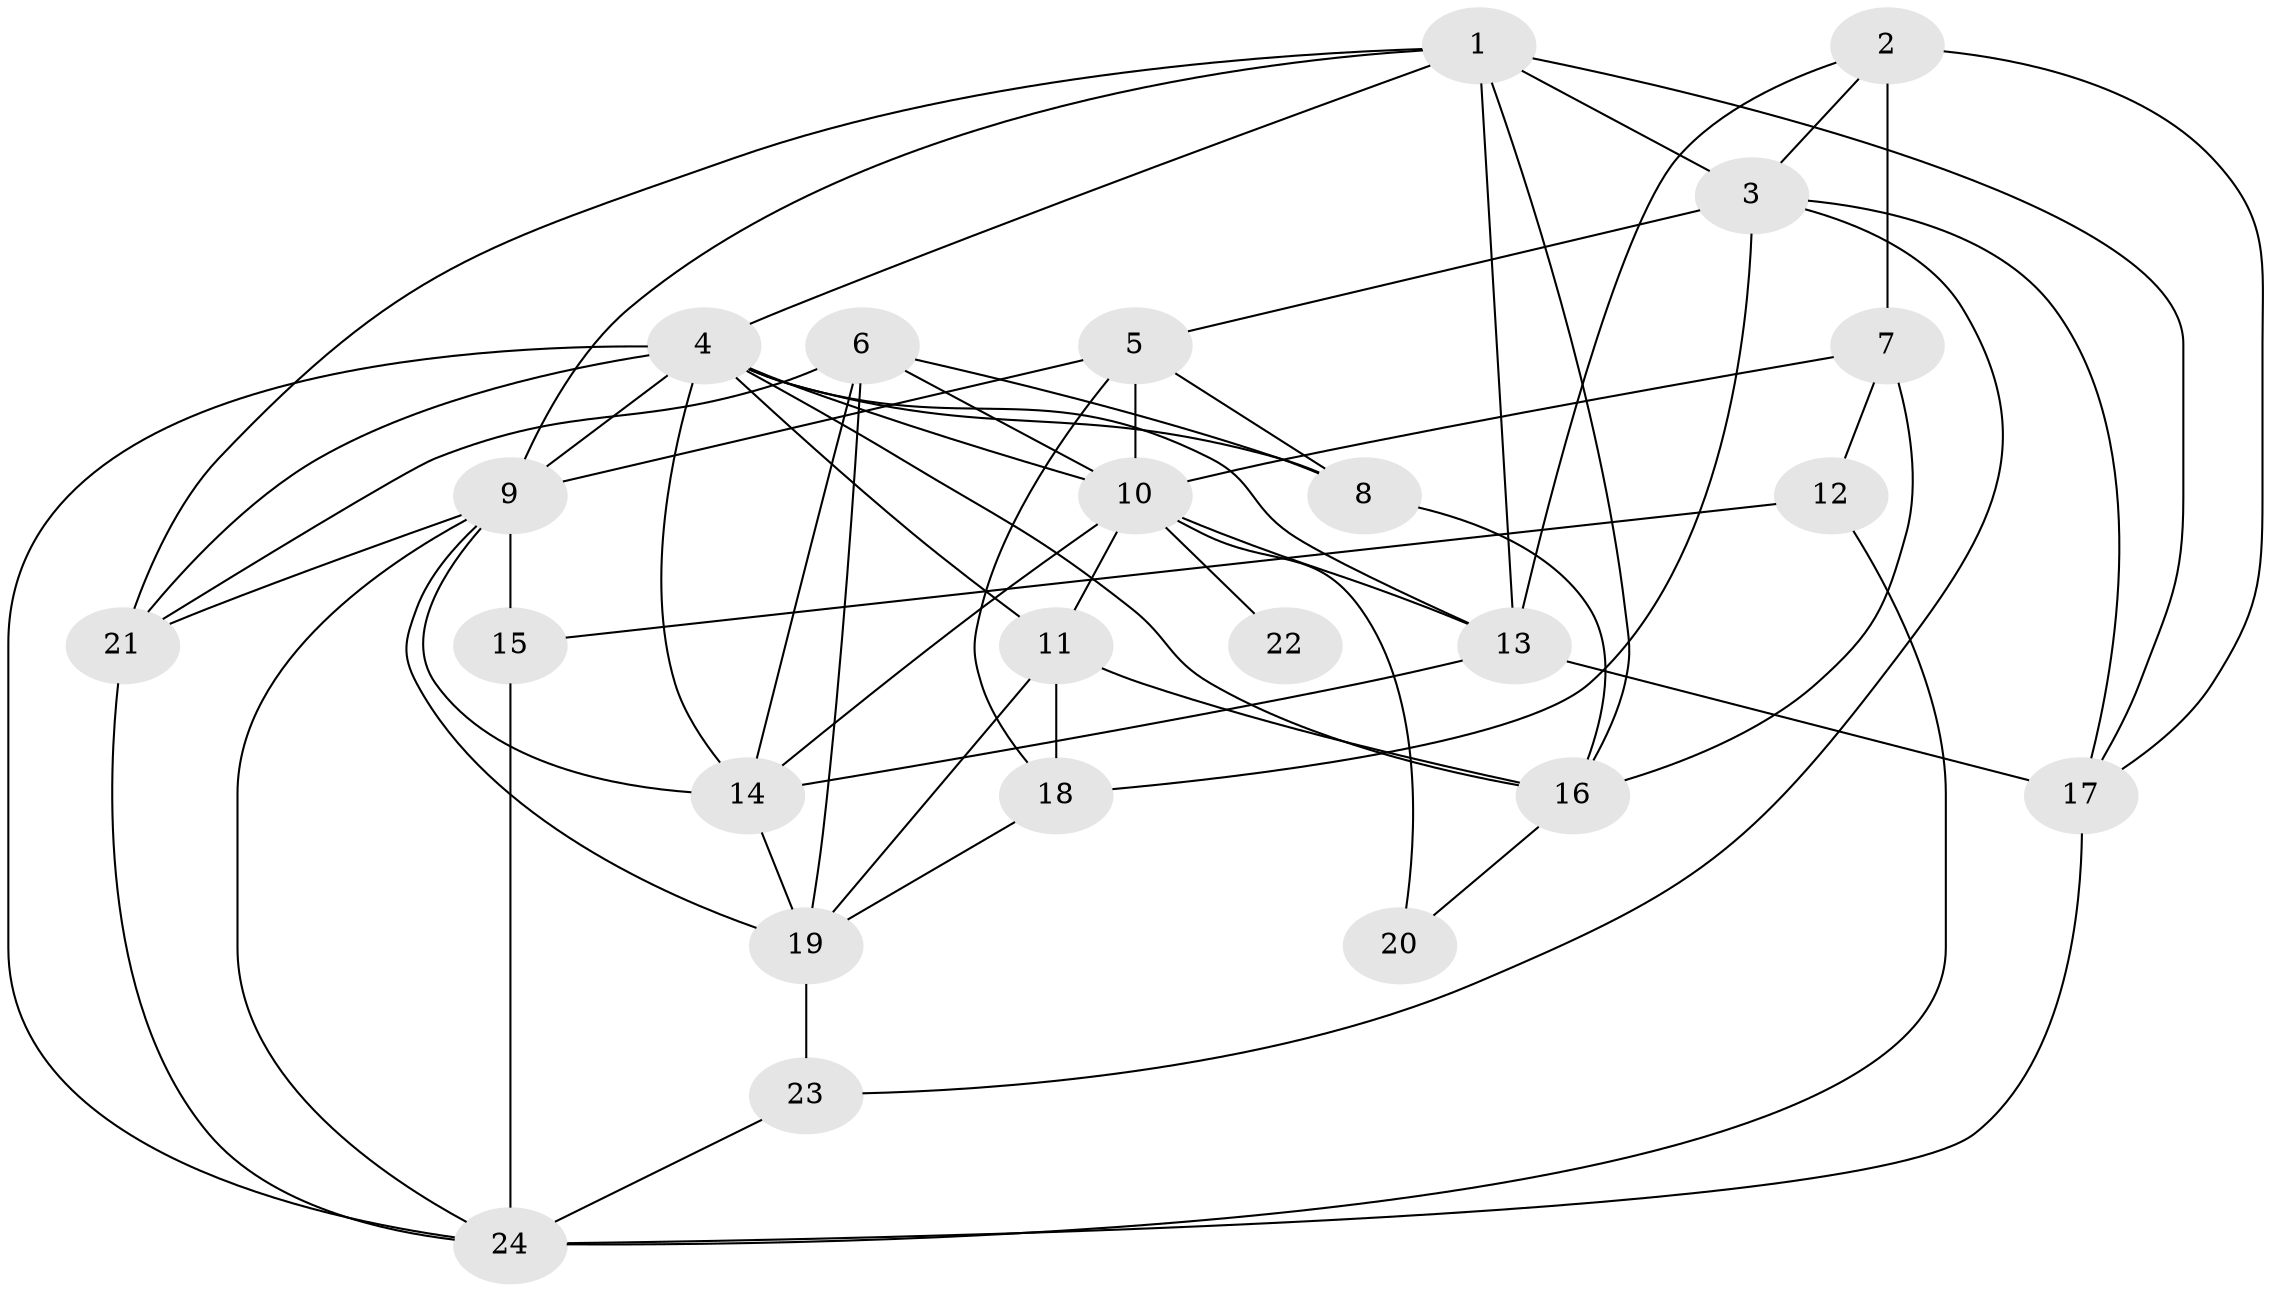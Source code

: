 // original degree distribution, {3: 0.26666666666666666, 4: 0.3, 2: 0.15, 9: 0.016666666666666666, 6: 0.08333333333333333, 7: 0.06666666666666667, 5: 0.11666666666666667}
// Generated by graph-tools (version 1.1) at 2025/37/03/04/25 23:37:14]
// undirected, 24 vertices, 62 edges
graph export_dot {
  node [color=gray90,style=filled];
  1;
  2;
  3;
  4;
  5;
  6;
  7;
  8;
  9;
  10;
  11;
  12;
  13;
  14;
  15;
  16;
  17;
  18;
  19;
  20;
  21;
  22;
  23;
  24;
  1 -- 3 [weight=1.0];
  1 -- 4 [weight=1.0];
  1 -- 9 [weight=1.0];
  1 -- 13 [weight=1.0];
  1 -- 16 [weight=1.0];
  1 -- 17 [weight=1.0];
  1 -- 21 [weight=1.0];
  2 -- 3 [weight=1.0];
  2 -- 7 [weight=2.0];
  2 -- 13 [weight=1.0];
  2 -- 17 [weight=2.0];
  3 -- 5 [weight=2.0];
  3 -- 17 [weight=1.0];
  3 -- 18 [weight=1.0];
  3 -- 23 [weight=1.0];
  4 -- 8 [weight=1.0];
  4 -- 9 [weight=1.0];
  4 -- 10 [weight=1.0];
  4 -- 11 [weight=1.0];
  4 -- 13 [weight=1.0];
  4 -- 14 [weight=1.0];
  4 -- 16 [weight=2.0];
  4 -- 21 [weight=2.0];
  4 -- 24 [weight=2.0];
  5 -- 8 [weight=1.0];
  5 -- 9 [weight=2.0];
  5 -- 10 [weight=1.0];
  5 -- 18 [weight=1.0];
  6 -- 8 [weight=1.0];
  6 -- 10 [weight=1.0];
  6 -- 14 [weight=1.0];
  6 -- 19 [weight=1.0];
  6 -- 21 [weight=1.0];
  7 -- 10 [weight=1.0];
  7 -- 12 [weight=1.0];
  7 -- 16 [weight=2.0];
  8 -- 16 [weight=1.0];
  9 -- 14 [weight=1.0];
  9 -- 15 [weight=3.0];
  9 -- 19 [weight=2.0];
  9 -- 21 [weight=1.0];
  9 -- 24 [weight=1.0];
  10 -- 11 [weight=1.0];
  10 -- 13 [weight=1.0];
  10 -- 14 [weight=1.0];
  10 -- 20 [weight=2.0];
  10 -- 22 [weight=2.0];
  11 -- 16 [weight=1.0];
  11 -- 18 [weight=1.0];
  11 -- 19 [weight=1.0];
  12 -- 15 [weight=1.0];
  12 -- 24 [weight=1.0];
  13 -- 14 [weight=2.0];
  13 -- 17 [weight=2.0];
  14 -- 19 [weight=1.0];
  15 -- 24 [weight=1.0];
  16 -- 20 [weight=1.0];
  17 -- 24 [weight=2.0];
  18 -- 19 [weight=1.0];
  19 -- 23 [weight=1.0];
  21 -- 24 [weight=1.0];
  23 -- 24 [weight=1.0];
}
